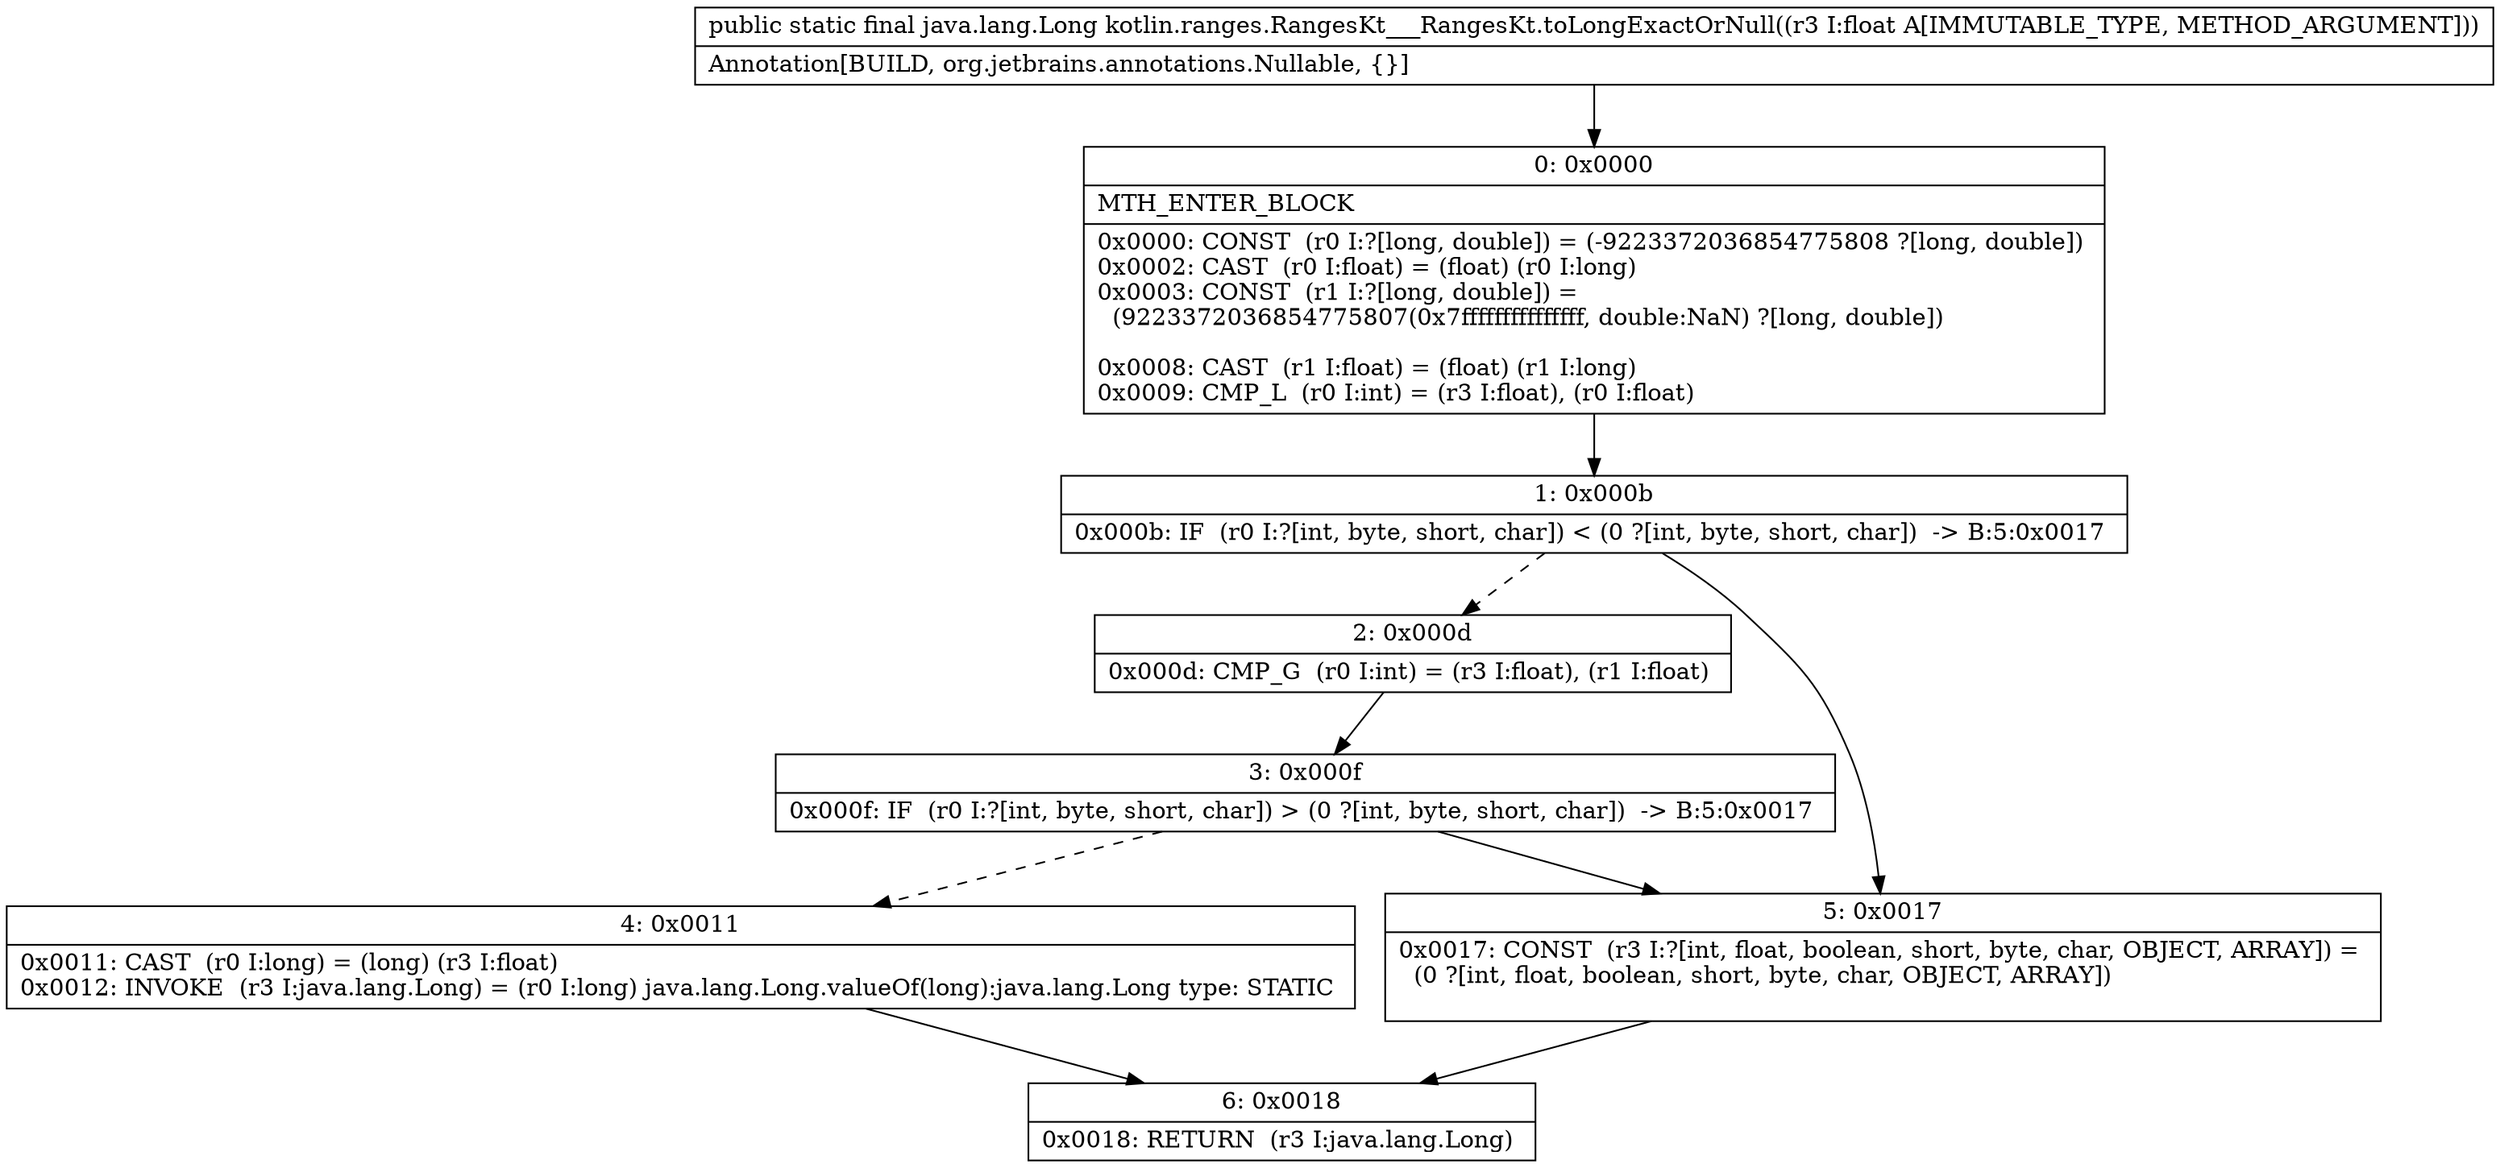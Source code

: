 digraph "CFG forkotlin.ranges.RangesKt___RangesKt.toLongExactOrNull(F)Ljava\/lang\/Long;" {
Node_0 [shape=record,label="{0\:\ 0x0000|MTH_ENTER_BLOCK\l|0x0000: CONST  (r0 I:?[long, double]) = (\-9223372036854775808 ?[long, double]) \l0x0002: CAST  (r0 I:float) = (float) (r0 I:long) \l0x0003: CONST  (r1 I:?[long, double]) = \l  (9223372036854775807(0x7fffffffffffffff, double:NaN) ?[long, double])\l \l0x0008: CAST  (r1 I:float) = (float) (r1 I:long) \l0x0009: CMP_L  (r0 I:int) = (r3 I:float), (r0 I:float) \l}"];
Node_1 [shape=record,label="{1\:\ 0x000b|0x000b: IF  (r0 I:?[int, byte, short, char]) \< (0 ?[int, byte, short, char])  \-\> B:5:0x0017 \l}"];
Node_2 [shape=record,label="{2\:\ 0x000d|0x000d: CMP_G  (r0 I:int) = (r3 I:float), (r1 I:float) \l}"];
Node_3 [shape=record,label="{3\:\ 0x000f|0x000f: IF  (r0 I:?[int, byte, short, char]) \> (0 ?[int, byte, short, char])  \-\> B:5:0x0017 \l}"];
Node_4 [shape=record,label="{4\:\ 0x0011|0x0011: CAST  (r0 I:long) = (long) (r3 I:float) \l0x0012: INVOKE  (r3 I:java.lang.Long) = (r0 I:long) java.lang.Long.valueOf(long):java.lang.Long type: STATIC \l}"];
Node_5 [shape=record,label="{5\:\ 0x0017|0x0017: CONST  (r3 I:?[int, float, boolean, short, byte, char, OBJECT, ARRAY]) = \l  (0 ?[int, float, boolean, short, byte, char, OBJECT, ARRAY])\l \l}"];
Node_6 [shape=record,label="{6\:\ 0x0018|0x0018: RETURN  (r3 I:java.lang.Long) \l}"];
MethodNode[shape=record,label="{public static final java.lang.Long kotlin.ranges.RangesKt___RangesKt.toLongExactOrNull((r3 I:float A[IMMUTABLE_TYPE, METHOD_ARGUMENT]))  | Annotation[BUILD, org.jetbrains.annotations.Nullable, \{\}]\l}"];
MethodNode -> Node_0;
Node_0 -> Node_1;
Node_1 -> Node_2[style=dashed];
Node_1 -> Node_5;
Node_2 -> Node_3;
Node_3 -> Node_4[style=dashed];
Node_3 -> Node_5;
Node_4 -> Node_6;
Node_5 -> Node_6;
}

